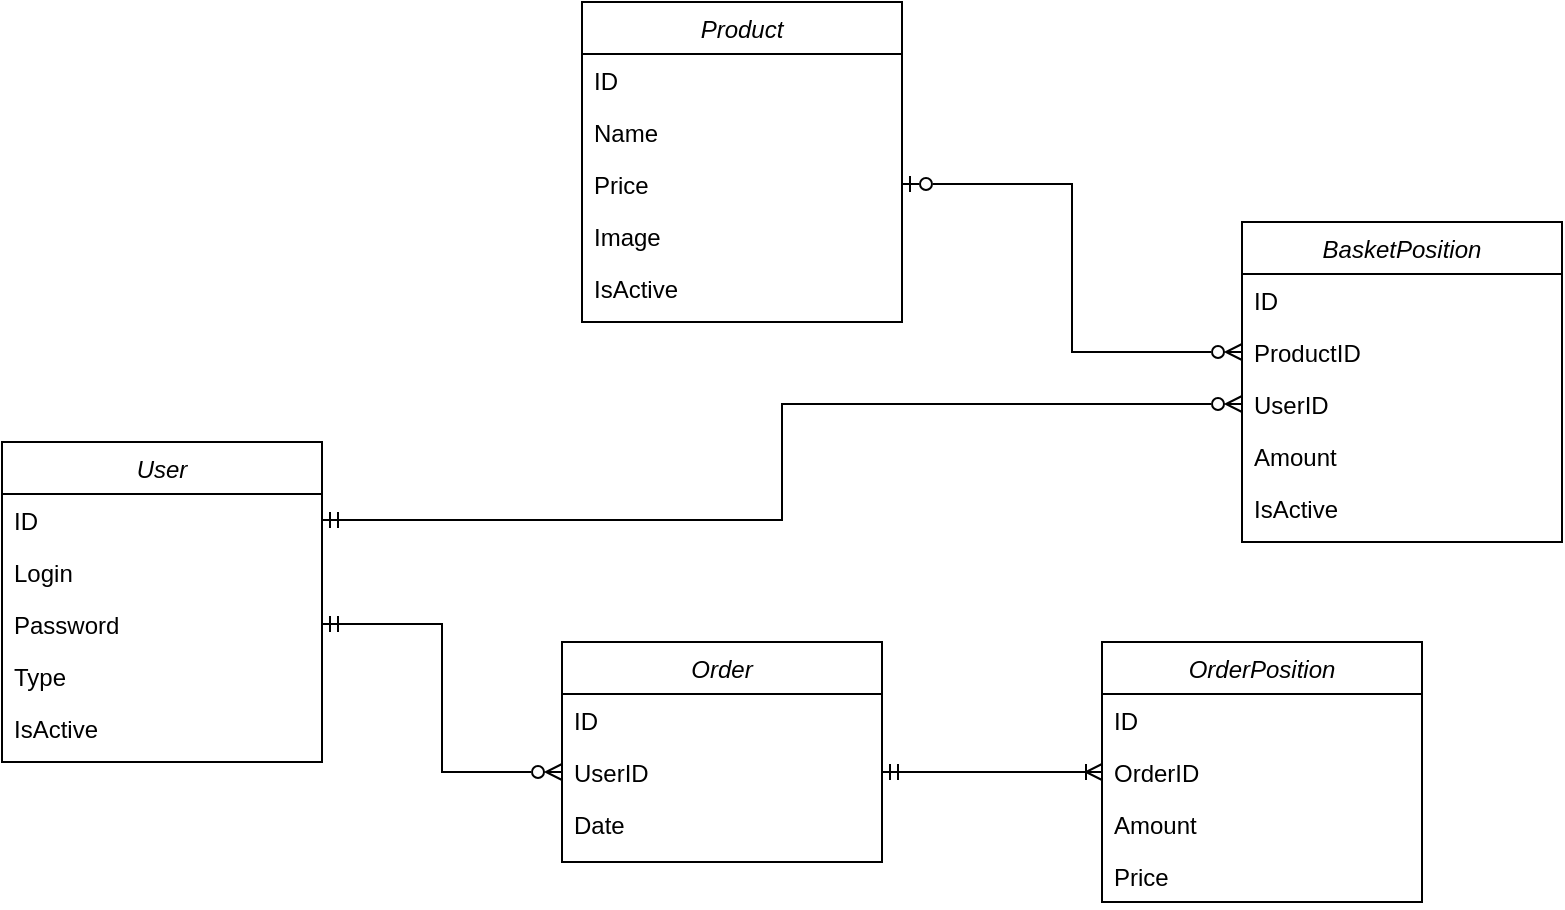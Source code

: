 <mxfile version="24.0.2" type="device">
  <diagram id="C5RBs43oDa-KdzZeNtuy" name="Page-1">
    <mxGraphModel dx="1434" dy="902" grid="1" gridSize="10" guides="1" tooltips="1" connect="1" arrows="1" fold="1" page="1" pageScale="1" pageWidth="827" pageHeight="1169" math="0" shadow="0">
      <root>
        <mxCell id="WIyWlLk6GJQsqaUBKTNV-0" />
        <mxCell id="WIyWlLk6GJQsqaUBKTNV-1" parent="WIyWlLk6GJQsqaUBKTNV-0" />
        <mxCell id="v39wuVXVQbDsb_xVb2Cp-34" value="" style="group" vertex="1" connectable="0" parent="WIyWlLk6GJQsqaUBKTNV-1">
          <mxGeometry x="30" y="280" width="160" height="160" as="geometry" />
        </mxCell>
        <mxCell id="v39wuVXVQbDsb_xVb2Cp-8" value="User" style="swimlane;fontStyle=2;align=center;verticalAlign=top;childLayout=stackLayout;horizontal=1;startSize=26;horizontalStack=0;resizeParent=1;resizeLast=0;collapsible=1;marginBottom=0;rounded=0;shadow=0;strokeWidth=1;movable=1;resizable=1;rotatable=1;deletable=1;editable=1;locked=0;connectable=1;container=0;" vertex="1" parent="v39wuVXVQbDsb_xVb2Cp-34">
          <mxGeometry width="160" height="160" as="geometry">
            <mxRectangle x="230" y="140" width="160" height="26" as="alternateBounds" />
          </mxGeometry>
        </mxCell>
        <mxCell id="v39wuVXVQbDsb_xVb2Cp-9" value="ID " style="text;align=left;verticalAlign=top;spacingLeft=4;spacingRight=4;overflow=hidden;rotatable=1;points=[[0,0.5],[1,0.5]];portConstraint=eastwest;movable=1;resizable=1;deletable=1;editable=1;locked=0;connectable=1;container=0;" vertex="1" parent="v39wuVXVQbDsb_xVb2Cp-34">
          <mxGeometry y="26" width="160" height="26" as="geometry" />
        </mxCell>
        <mxCell id="v39wuVXVQbDsb_xVb2Cp-10" value="Login" style="text;align=left;verticalAlign=top;spacingLeft=4;spacingRight=4;overflow=hidden;rotatable=1;points=[[0,0.5],[1,0.5]];portConstraint=eastwest;rounded=0;shadow=0;html=0;movable=1;resizable=1;deletable=1;editable=1;locked=0;connectable=1;container=0;" vertex="1" parent="v39wuVXVQbDsb_xVb2Cp-34">
          <mxGeometry y="52" width="160" height="26" as="geometry" />
        </mxCell>
        <mxCell id="v39wuVXVQbDsb_xVb2Cp-11" value="Password " style="text;align=left;verticalAlign=top;spacingLeft=4;spacingRight=4;overflow=hidden;rotatable=1;points=[[0,0.5],[1,0.5]];portConstraint=eastwest;rounded=0;shadow=0;html=0;movable=1;resizable=1;deletable=1;editable=1;locked=0;connectable=1;container=0;" vertex="1" parent="v39wuVXVQbDsb_xVb2Cp-34">
          <mxGeometry y="78" width="160" height="26" as="geometry" />
        </mxCell>
        <mxCell id="v39wuVXVQbDsb_xVb2Cp-12" value="Type " style="text;align=left;verticalAlign=top;spacingLeft=4;spacingRight=4;overflow=hidden;rotatable=1;points=[[0,0.5],[1,0.5]];portConstraint=eastwest;rounded=0;shadow=0;html=0;movable=1;resizable=1;deletable=1;editable=1;locked=0;connectable=1;container=0;" vertex="1" parent="v39wuVXVQbDsb_xVb2Cp-34">
          <mxGeometry y="104" width="160" height="26" as="geometry" />
        </mxCell>
        <mxCell id="v39wuVXVQbDsb_xVb2Cp-13" value="IsActive " style="text;align=left;verticalAlign=top;spacingLeft=4;spacingRight=4;overflow=hidden;rotatable=1;points=[[0,0.5],[1,0.5]];portConstraint=eastwest;rounded=0;shadow=0;html=0;movable=1;resizable=1;deletable=1;editable=1;locked=0;connectable=1;container=0;" vertex="1" parent="v39wuVXVQbDsb_xVb2Cp-34">
          <mxGeometry y="130" width="160" height="26" as="geometry" />
        </mxCell>
        <mxCell id="v39wuVXVQbDsb_xVb2Cp-38" value="" style="group" vertex="1" connectable="0" parent="WIyWlLk6GJQsqaUBKTNV-1">
          <mxGeometry x="310" y="380" width="160" height="110" as="geometry" />
        </mxCell>
        <mxCell id="v39wuVXVQbDsb_xVb2Cp-23" value="Order" style="swimlane;fontStyle=2;align=center;verticalAlign=top;childLayout=stackLayout;horizontal=1;startSize=26;horizontalStack=0;resizeParent=1;resizeLast=0;collapsible=1;marginBottom=0;rounded=0;shadow=0;strokeWidth=1;container=0;" vertex="1" parent="v39wuVXVQbDsb_xVb2Cp-38">
          <mxGeometry width="160" height="110" as="geometry">
            <mxRectangle x="230" y="140" width="160" height="26" as="alternateBounds" />
          </mxGeometry>
        </mxCell>
        <mxCell id="v39wuVXVQbDsb_xVb2Cp-24" value="ID " style="text;align=left;verticalAlign=top;spacingLeft=4;spacingRight=4;overflow=hidden;rotatable=0;points=[[0,0.5],[1,0.5]];portConstraint=eastwest;container=0;" vertex="1" parent="v39wuVXVQbDsb_xVb2Cp-38">
          <mxGeometry y="26" width="160" height="26" as="geometry" />
        </mxCell>
        <mxCell id="v39wuVXVQbDsb_xVb2Cp-25" value="UserID " style="text;align=left;verticalAlign=top;spacingLeft=4;spacingRight=4;overflow=hidden;rotatable=0;points=[[0,0.5],[1,0.5]];portConstraint=eastwest;rounded=0;shadow=0;html=0;container=0;" vertex="1" parent="v39wuVXVQbDsb_xVb2Cp-38">
          <mxGeometry y="52" width="160" height="26" as="geometry" />
        </mxCell>
        <mxCell id="v39wuVXVQbDsb_xVb2Cp-26" value="Date " style="text;align=left;verticalAlign=top;spacingLeft=4;spacingRight=4;overflow=hidden;rotatable=0;points=[[0,0.5],[1,0.5]];portConstraint=eastwest;rounded=0;shadow=0;html=0;container=0;" vertex="1" parent="v39wuVXVQbDsb_xVb2Cp-38">
          <mxGeometry y="78" width="160" height="26" as="geometry" />
        </mxCell>
        <mxCell id="v39wuVXVQbDsb_xVb2Cp-39" style="edgeStyle=orthogonalEdgeStyle;rounded=0;orthogonalLoop=1;jettySize=auto;html=1;entryX=0;entryY=0.5;entryDx=0;entryDy=0;endArrow=ERzeroToMany;endFill=0;startArrow=ERmandOne;startFill=0;" edge="1" parent="WIyWlLk6GJQsqaUBKTNV-1" source="v39wuVXVQbDsb_xVb2Cp-11" target="v39wuVXVQbDsb_xVb2Cp-25">
          <mxGeometry relative="1" as="geometry" />
        </mxCell>
        <mxCell id="v39wuVXVQbDsb_xVb2Cp-42" value="" style="group" vertex="1" connectable="0" parent="WIyWlLk6GJQsqaUBKTNV-1">
          <mxGeometry x="320" y="60" width="160" height="160" as="geometry" />
        </mxCell>
        <mxCell id="zkfFHV4jXpPFQw0GAbJ--0" value="Product" style="swimlane;fontStyle=2;align=center;verticalAlign=top;childLayout=stackLayout;horizontal=1;startSize=26;horizontalStack=0;resizeParent=1;resizeLast=0;collapsible=1;marginBottom=0;rounded=0;shadow=0;strokeWidth=1;container=0;" parent="v39wuVXVQbDsb_xVb2Cp-42" vertex="1">
          <mxGeometry width="160" height="160" as="geometry">
            <mxRectangle x="230" y="140" width="160" height="26" as="alternateBounds" />
          </mxGeometry>
        </mxCell>
        <mxCell id="zkfFHV4jXpPFQw0GAbJ--1" value="ID " style="text;align=left;verticalAlign=top;spacingLeft=4;spacingRight=4;overflow=hidden;rotatable=0;points=[[0,0.5],[1,0.5]];portConstraint=eastwest;container=0;" parent="v39wuVXVQbDsb_xVb2Cp-42" vertex="1">
          <mxGeometry y="26" width="160" height="26" as="geometry" />
        </mxCell>
        <mxCell id="zkfFHV4jXpPFQw0GAbJ--2" value="Name" style="text;align=left;verticalAlign=top;spacingLeft=4;spacingRight=4;overflow=hidden;rotatable=0;points=[[0,0.5],[1,0.5]];portConstraint=eastwest;rounded=0;shadow=0;html=0;container=0;" parent="v39wuVXVQbDsb_xVb2Cp-42" vertex="1">
          <mxGeometry y="52" width="160" height="26" as="geometry" />
        </mxCell>
        <mxCell id="zkfFHV4jXpPFQw0GAbJ--3" value="Price " style="text;align=left;verticalAlign=top;spacingLeft=4;spacingRight=4;overflow=hidden;rotatable=0;points=[[0,0.5],[1,0.5]];portConstraint=eastwest;rounded=0;shadow=0;html=0;container=0;" parent="v39wuVXVQbDsb_xVb2Cp-42" vertex="1">
          <mxGeometry y="78" width="160" height="26" as="geometry" />
        </mxCell>
        <mxCell id="v39wuVXVQbDsb_xVb2Cp-5" value="Image" style="text;align=left;verticalAlign=top;spacingLeft=4;spacingRight=4;overflow=hidden;rotatable=0;points=[[0,0.5],[1,0.5]];portConstraint=eastwest;rounded=0;shadow=0;html=0;container=0;" vertex="1" parent="v39wuVXVQbDsb_xVb2Cp-42">
          <mxGeometry y="104" width="160" height="26" as="geometry" />
        </mxCell>
        <mxCell id="v39wuVXVQbDsb_xVb2Cp-6" value="IsActive" style="text;align=left;verticalAlign=top;spacingLeft=4;spacingRight=4;overflow=hidden;rotatable=0;points=[[0,0.5],[1,0.5]];portConstraint=eastwest;rounded=0;shadow=0;html=0;container=0;" vertex="1" parent="v39wuVXVQbDsb_xVb2Cp-42">
          <mxGeometry y="130" width="160" height="26" as="geometry" />
        </mxCell>
        <mxCell id="v39wuVXVQbDsb_xVb2Cp-43" style="edgeStyle=orthogonalEdgeStyle;rounded=0;orthogonalLoop=1;jettySize=auto;html=1;entryX=0;entryY=0.5;entryDx=0;entryDy=0;startArrow=ERmandOne;startFill=0;endArrow=ERoneToMany;endFill=0;" edge="1" parent="WIyWlLk6GJQsqaUBKTNV-1" source="v39wuVXVQbDsb_xVb2Cp-25" target="v39wuVXVQbDsb_xVb2Cp-31">
          <mxGeometry relative="1" as="geometry" />
        </mxCell>
        <mxCell id="v39wuVXVQbDsb_xVb2Cp-55" style="edgeStyle=orthogonalEdgeStyle;rounded=0;orthogonalLoop=1;jettySize=auto;html=1;entryX=0;entryY=0.5;entryDx=0;entryDy=0;startArrow=ERzeroToOne;startFill=0;endArrow=ERzeroToMany;endFill=0;" edge="1" parent="WIyWlLk6GJQsqaUBKTNV-1" source="zkfFHV4jXpPFQw0GAbJ--3" target="v39wuVXVQbDsb_xVb2Cp-47">
          <mxGeometry relative="1" as="geometry" />
        </mxCell>
        <mxCell id="v39wuVXVQbDsb_xVb2Cp-37" value="" style="group" vertex="1" connectable="0" parent="WIyWlLk6GJQsqaUBKTNV-1">
          <mxGeometry x="580" y="380" width="160" height="130" as="geometry" />
        </mxCell>
        <mxCell id="v39wuVXVQbDsb_xVb2Cp-29" value="OrderPosition" style="swimlane;fontStyle=2;align=center;verticalAlign=top;childLayout=stackLayout;horizontal=1;startSize=26;horizontalStack=0;resizeParent=1;resizeLast=0;collapsible=1;marginBottom=0;rounded=0;shadow=0;strokeWidth=1;container=0;" vertex="1" parent="v39wuVXVQbDsb_xVb2Cp-37">
          <mxGeometry width="160" height="130" as="geometry">
            <mxRectangle width="160" height="26" as="alternateBounds" />
          </mxGeometry>
        </mxCell>
        <mxCell id="v39wuVXVQbDsb_xVb2Cp-30" value="ID " style="text;align=left;verticalAlign=top;spacingLeft=4;spacingRight=4;overflow=hidden;rotatable=0;points=[[0,0.5],[1,0.5]];portConstraint=eastwest;container=0;" vertex="1" parent="v39wuVXVQbDsb_xVb2Cp-37">
          <mxGeometry y="26" width="160" height="26" as="geometry" />
        </mxCell>
        <mxCell id="v39wuVXVQbDsb_xVb2Cp-31" value="OrderID " style="text;align=left;verticalAlign=top;spacingLeft=4;spacingRight=4;overflow=hidden;rotatable=0;points=[[0,0.5],[1,0.5]];portConstraint=eastwest;rounded=0;shadow=0;html=0;container=0;" vertex="1" parent="v39wuVXVQbDsb_xVb2Cp-37">
          <mxGeometry y="52" width="160" height="26" as="geometry" />
        </mxCell>
        <mxCell id="v39wuVXVQbDsb_xVb2Cp-32" value="Amount " style="text;align=left;verticalAlign=top;spacingLeft=4;spacingRight=4;overflow=hidden;rotatable=0;points=[[0,0.5],[1,0.5]];portConstraint=eastwest;rounded=0;shadow=0;html=0;container=0;" vertex="1" parent="v39wuVXVQbDsb_xVb2Cp-37">
          <mxGeometry y="78" width="160" height="26" as="geometry" />
        </mxCell>
        <mxCell id="v39wuVXVQbDsb_xVb2Cp-33" value="Price " style="text;align=left;verticalAlign=top;spacingLeft=4;spacingRight=4;overflow=hidden;rotatable=0;points=[[0,0.5],[1,0.5]];portConstraint=eastwest;rounded=0;shadow=0;html=0;container=0;" vertex="1" parent="v39wuVXVQbDsb_xVb2Cp-37">
          <mxGeometry y="104" width="160" height="26" as="geometry" />
        </mxCell>
        <mxCell id="v39wuVXVQbDsb_xVb2Cp-57" value="" style="group" vertex="1" connectable="0" parent="WIyWlLk6GJQsqaUBKTNV-1">
          <mxGeometry x="650" y="170" width="160" height="160" as="geometry" />
        </mxCell>
        <mxCell id="v39wuVXVQbDsb_xVb2Cp-45" value="BasketPosition" style="swimlane;fontStyle=2;align=center;verticalAlign=top;childLayout=stackLayout;horizontal=1;startSize=26;horizontalStack=0;resizeParent=1;resizeLast=0;collapsible=1;marginBottom=0;rounded=0;shadow=0;strokeWidth=1;container=0;" vertex="1" parent="v39wuVXVQbDsb_xVb2Cp-57">
          <mxGeometry width="160" height="160" as="geometry">
            <mxRectangle x="230" y="140" width="160" height="26" as="alternateBounds" />
          </mxGeometry>
        </mxCell>
        <mxCell id="v39wuVXVQbDsb_xVb2Cp-46" value="ID " style="text;align=left;verticalAlign=top;spacingLeft=4;spacingRight=4;overflow=hidden;rotatable=0;points=[[0,0.5],[1,0.5]];portConstraint=eastwest;container=0;" vertex="1" parent="v39wuVXVQbDsb_xVb2Cp-57">
          <mxGeometry y="26" width="160" height="26" as="geometry" />
        </mxCell>
        <mxCell id="v39wuVXVQbDsb_xVb2Cp-47" value="ProductID " style="text;align=left;verticalAlign=top;spacingLeft=4;spacingRight=4;overflow=hidden;rotatable=0;points=[[0,0.5],[1,0.5]];portConstraint=eastwest;rounded=0;shadow=0;html=0;container=0;" vertex="1" parent="v39wuVXVQbDsb_xVb2Cp-57">
          <mxGeometry y="52" width="160" height="26" as="geometry" />
        </mxCell>
        <mxCell id="v39wuVXVQbDsb_xVb2Cp-48" value="UserID " style="text;align=left;verticalAlign=top;spacingLeft=4;spacingRight=4;overflow=hidden;rotatable=0;points=[[0,0.5],[1,0.5]];portConstraint=eastwest;rounded=0;shadow=0;html=0;container=0;" vertex="1" parent="v39wuVXVQbDsb_xVb2Cp-57">
          <mxGeometry y="78" width="160" height="26" as="geometry" />
        </mxCell>
        <mxCell id="v39wuVXVQbDsb_xVb2Cp-49" value="Amount " style="text;align=left;verticalAlign=top;spacingLeft=4;spacingRight=4;overflow=hidden;rotatable=0;points=[[0,0.5],[1,0.5]];portConstraint=eastwest;rounded=0;shadow=0;html=0;container=0;" vertex="1" parent="v39wuVXVQbDsb_xVb2Cp-57">
          <mxGeometry y="104" width="160" height="26" as="geometry" />
        </mxCell>
        <mxCell id="v39wuVXVQbDsb_xVb2Cp-50" value="IsActive" style="text;align=left;verticalAlign=top;spacingLeft=4;spacingRight=4;overflow=hidden;rotatable=0;points=[[0,0.5],[1,0.5]];portConstraint=eastwest;rounded=0;shadow=0;html=0;container=0;" vertex="1" parent="v39wuVXVQbDsb_xVb2Cp-57">
          <mxGeometry y="130" width="160" height="26" as="geometry" />
        </mxCell>
        <mxCell id="v39wuVXVQbDsb_xVb2Cp-58" style="edgeStyle=orthogonalEdgeStyle;rounded=0;orthogonalLoop=1;jettySize=auto;html=1;exitX=1;exitY=0.5;exitDx=0;exitDy=0;entryX=0;entryY=0.5;entryDx=0;entryDy=0;startArrow=ERmandOne;startFill=0;endArrow=ERzeroToMany;endFill=0;" edge="1" parent="WIyWlLk6GJQsqaUBKTNV-1" source="v39wuVXVQbDsb_xVb2Cp-9" target="v39wuVXVQbDsb_xVb2Cp-48">
          <mxGeometry relative="1" as="geometry" />
        </mxCell>
      </root>
    </mxGraphModel>
  </diagram>
</mxfile>
